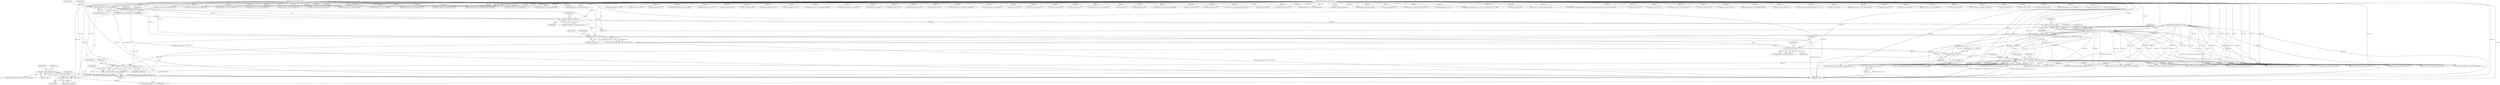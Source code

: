 digraph "0_ghostscript_8a3257b01faa899dd9b5e35c6bb3403cd709c371@pointer" {
"1000163" [label="(Call,pdf_is_int(ctx, obj) && proc->op_j)"];
"1000164" [label="(Call,pdf_is_int(ctx, obj))"];
"1000158" [label="(Call,pdf_dict_get(ctx, dict, PDF_NAME_LJ))"];
"1000141" [label="(Call,pdf_is_int(ctx, obj))"];
"1000135" [label="(Call,pdf_dict_get(ctx, dict, PDF_NAME_LC))"];
"1000121" [label="(Call,pdf_is_number(ctx, obj))"];
"1000115" [label="(Call,pdf_dict_get(ctx, dict, PDF_NAME_LW))"];
"1000107" [label="(MethodParameterIn,fz_context *ctx)"];
"1000110" [label="(MethodParameterIn,pdf_obj *dict)"];
"1000113" [label="(Call,obj = pdf_dict_get(ctx, dict, PDF_NAME_LW))"];
"1000127" [label="(Call,proc->op_w(ctx, proc, pdf_to_real(ctx, obj)))"];
"1000130" [label="(Call,pdf_to_real(ctx, obj))"];
"1000108" [label="(MethodParameterIn,pdf_processor *proc)"];
"1000133" [label="(Call,obj = pdf_dict_get(ctx, dict, PDF_NAME_LC))"];
"1000147" [label="(Call,proc->op_J(ctx, proc, fz_clampi(pdf_to_int(ctx, obj), 0, 2)))"];
"1000151" [label="(Call,pdf_to_int(ctx, obj))"];
"1000150" [label="(Call,fz_clampi(pdf_to_int(ctx, obj), 0, 2))"];
"1000156" [label="(Call,obj = pdf_dict_get(ctx, dict, PDF_NAME_LJ))"];
"1000530" [label="(Call,proc->op_gs_BM(ctx, proc, pdf_to_name(ctx, obj)))"];
"1000129" [label="(Identifier,proc)"];
"1000705" [label="(Call,pdf_drop_xobject(ctx, xobj))"];
"1000119" [label="(ControlStructure,if (pdf_is_number(ctx, obj) && proc->op_w))"];
"1000243" [label="(Call,pdf_is_name(ctx, obj))"];
"1000454" [label="(Call,pdf_is_name(ctx, tr))"];
"1000585" [label="(Call,pdf_load_xobject(ctx, csi->doc, group))"];
"1000293" [label="(Call,pdf_array_get(ctx, obj, 0))"];
"1000538" [label="(Call,pdf_dict_get(ctx, dict, PDF_NAME_SMask))"];
"1000160" [label="(Identifier,dict)"];
"1000524" [label="(Call,pdf_is_name(ctx, obj))"];
"1000533" [label="(Call,pdf_to_name(ctx, obj))"];
"1000132" [label="(Identifier,obj)"];
"1000729" [label="(MethodReturn,RET)"];
"1000167" [label="(Call,proc->op_j)"];
"1000201" [label="(Call,pdf_dict_get(ctx, dict, PDF_NAME_D))"];
"1000224" [label="(Call,pdf_array_get(ctx, obj, 1))"];
"1000263" [label="(Call,pdf_is_number(ctx, obj))"];
"1000435" [label="(Call,pdf_name_eq(ctx, obj, PDF_NAME_Default))"];
"1000134" [label="(Identifier,obj)"];
"1000155" [label="(Literal,2)"];
"1000174" [label="(Call,pdf_to_int(ctx, obj))"];
"1000627" [label="(Call,fz_drop_colorspace(ctx, colorspace))"];
"1000128" [label="(Identifier,ctx)"];
"1000332" [label="(Call,pdf_drop_font(ctx, font))"];
"1000107" [label="(MethodParameterIn,fz_context *ctx)"];
"1000272" [label="(Call,pdf_to_real(ctx, obj))"];
"1000138" [label="(Identifier,PDF_NAME_LC)"];
"1000656" [label="(Call,pdf_array_get(ctx, bc, k))"];
"1000361" [label="(Call,pdf_dict_get(ctx, dict, PDF_NAME_op))"];
"1000483" [label="(Call,pdf_to_real(ctx, obj))"];
"1000667" [label="(Call,pdf_name_eq(ctx, s, PDF_NAME_Luminosity))"];
"1000257" [label="(Call,pdf_dict_get(ctx, dict, PDF_NAME_FL))"];
"1000148" [label="(Identifier,ctx)"];
"1000154" [label="(Literal,0)"];
"1000601" [label="(Call,fz_colorspace_n(ctx, colorspace))"];
"1000151" [label="(Call,pdf_to_int(ctx, obj))"];
"1000193" [label="(Call,proc->op_M(ctx, proc, pdf_to_real(ctx, obj)))"];
"1000142" [label="(Identifier,ctx)"];
"1000322" [label="(Call,proc->op_Tf(ctx, proc, \"ExtGState\", font, pdf_to_real(ctx, font_size)))"];
"1000500" [label="(Call,proc->op_gs_ca(ctx, proc, pdf_to_real(ctx, obj)))"];
"1000269" [label="(Call,proc->op_i(ctx, proc, pdf_to_real(ctx, obj)))"];
"1000118" [label="(Identifier,PDF_NAME_LW)"];
"1000149" [label="(Identifier,proc)"];
"1000381" [label="(Call,pdf_dict_get(ctx, dict, PDF_NAME_OPM))"];
"1000387" [label="(Call,pdf_is_int(ctx, obj))"];
"1000518" [label="(Call,pdf_array_get(ctx, obj, 0))"];
"1000120" [label="(Call,pdf_is_number(ctx, obj) && proc->op_w)"];
"1000125" [label="(Identifier,proc)"];
"1000283" [label="(Call,pdf_is_array(ctx, obj))"];
"1000637" [label="(Call,pdf_is_array(ctx, bc))"];
"1000401" [label="(Call,pdf_dict_get(ctx, dict, PDF_NAME_UseBlackPtComp))"];
"1000662" [label="(Call,pdf_dict_get(ctx, obj, PDF_NAME_S))"];
"1000480" [label="(Call,proc->op_gs_CA(ctx, proc, pdf_to_real(ctx, obj)))"];
"1000115" [label="(Call,pdf_dict_get(ctx, dict, PDF_NAME_LW))"];
"1000709" [label="(Call,fz_rethrow(ctx))"];
"1000110" [label="(MethodParameterIn,pdf_obj *dict)"];
"1000166" [label="(Identifier,obj)"];
"1000123" [label="(Identifier,obj)"];
"1000136" [label="(Identifier,ctx)"];
"1000116" [label="(Identifier,ctx)"];
"1000133" [label="(Call,obj = pdf_dict_get(ctx, dict, PDF_NAME_LC))"];
"1000376" [label="(Call,pdf_to_bool(ctx, obj))"];
"1000717" [label="(Call,pdf_name_eq(ctx, obj, PDF_NAME_None))"];
"1000513" [label="(Call,pdf_is_array(ctx, obj))"];
"1000714" [label="(Call,pdf_is_name(ctx, obj))"];
"1000121" [label="(Call,pdf_is_number(ctx, obj))"];
"1000108" [label="(MethodParameterIn,pdf_processor *proc)"];
"1000439" [label="(Call,fz_warn(ctx, \"ignoring transfer function\"))"];
"1000353" [label="(Call,proc->op_gs_OP(ctx, proc, pdf_to_bool(ctx, obj)))"];
"1000367" [label="(Call,pdf_is_bool(ctx, obj))"];
"1000217" [label="(Call,pdf_array_get(ctx, obj, 0))"];
"1000688" [label="(Call,pdf_name_eq(ctx, tr, PDF_NAME_Identity))"];
"1000130" [label="(Call,pdf_to_real(ctx, obj))"];
"1000232" [label="(Call,pdf_to_real(ctx, dash_phase))"];
"1000594" [label="(Call,pdf_xobject_colorspace(ctx, xobj))"];
"1000158" [label="(Call,pdf_dict_get(ctx, dict, PDF_NAME_LJ))"];
"1000113" [label="(Call,obj = pdf_dict_get(ctx, dict, PDF_NAME_LW))"];
"1000494" [label="(Call,pdf_is_number(ctx, obj))"];
"1000111" [label="(Block,)"];
"1000463" [label="(Call,fz_warn(ctx, \"ignoring transfer function\"))"];
"1000165" [label="(Identifier,ctx)"];
"1000468" [label="(Call,pdf_dict_get(ctx, dict, PDF_NAME_CA))"];
"1000300" [label="(Call,pdf_array_get(ctx, obj, 1))"];
"1000307" [label="(Call,load_font_or_hail_mary(ctx, csi->doc, csi->rdb, font_ref, 0, csi->cookie))"];
"1000580" [label="(Call,pdf_to_num(ctx, obj))"];
"1000692" [label="(Call,fz_warn(ctx, \"ignoring transfer function\"))"];
"1000159" [label="(Identifier,ctx)"];
"1000162" [label="(ControlStructure,if (pdf_is_int(ctx, obj) && proc->op_j))"];
"1000419" [label="(Call,pdf_dict_get(ctx, dict, PDF_NAME_TR2))"];
"1000156" [label="(Call,obj = pdf_dict_get(ctx, dict, PDF_NAME_LJ))"];
"1000171" [label="(Identifier,ctx)"];
"1000122" [label="(Identifier,ctx)"];
"1000576" [label="(Call,fz_throw(ctx, FZ_ERROR_SYNTAX, \"cannot load softmask xobject (%d 0 R)\", pdf_to_num(ctx, obj)))"];
"1000237" [label="(Call,pdf_dict_get(ctx, dict, PDF_NAME_RI))"];
"1000503" [label="(Call,pdf_to_real(ctx, obj))"];
"1000147" [label="(Call,proc->op_J(ctx, proc, fz_clampi(pdf_to_int(ctx, obj), 0, 2)))"];
"1000117" [label="(Identifier,dict)"];
"1000141" [label="(Call,pdf_is_int(ctx, obj))"];
"1000150" [label="(Call,fz_clampi(pdf_to_int(ctx, obj), 0, 2))"];
"1000252" [label="(Call,pdf_to_name(ctx, obj))"];
"1000569" [label="(Call,pdf_dict_get(ctx, obj, PDF_NAME_G))"];
"1000168" [label="(Identifier,proc)"];
"1000373" [label="(Call,proc->op_gs_op(ctx, proc, pdf_to_bool(ctx, obj)))"];
"1000474" [label="(Call,pdf_is_number(ctx, obj))"];
"1000187" [label="(Call,pdf_is_number(ctx, obj))"];
"1000430" [label="(Call,pdf_name_eq(ctx, obj, PDF_NAME_Identity))"];
"1000327" [label="(Call,pdf_to_real(ctx, font_size))"];
"1000152" [label="(Identifier,ctx)"];
"1000393" [label="(Call,proc->op_gs_OPM(ctx, proc, pdf_to_int(ctx, obj)))"];
"1000164" [label="(Call,pdf_is_int(ctx, obj))"];
"1000127" [label="(Call,proc->op_w(ctx, proc, pdf_to_real(ctx, obj)))"];
"1000654" [label="(Call,pdf_to_real(ctx, pdf_array_get(ctx, bc, k)))"];
"1000396" [label="(Call,pdf_to_int(ctx, obj))"];
"1000137" [label="(Identifier,dict)"];
"1000140" [label="(Call,pdf_is_int(ctx, obj) && proc->op_J)"];
"1000153" [label="(Identifier,obj)"];
"1000459" [label="(Call,pdf_name_eq(ctx, tr, PDF_NAME_Identity))"];
"1000347" [label="(Call,pdf_is_bool(ctx, obj))"];
"1000145" [label="(Identifier,proc)"];
"1000424" [label="(Call,pdf_is_name(ctx, obj))"];
"1000341" [label="(Call,pdf_dict_get(ctx, dict, PDF_NAME_OP))"];
"1000680" [label="(Call,pdf_dict_get(ctx, obj, PDF_NAME_TR))"];
"1000170" [label="(Call,proc->op_j(ctx, proc, fz_clampi(pdf_to_int(ctx, obj), 0, 2)))"];
"1000139" [label="(ControlStructure,if (pdf_is_int(ctx, obj) && proc->op_J))"];
"1000161" [label="(Identifier,PDF_NAME_LJ)"];
"1000207" [label="(Call,pdf_is_array(ctx, obj))"];
"1000163" [label="(Call,pdf_is_int(ctx, obj) && proc->op_j)"];
"1000114" [label="(Identifier,obj)"];
"1000619" [label="(Call,fz_colorspace_is_cmyk(ctx, colorspace))"];
"1000695" [label="(Call,proc->op_gs_SMask(ctx, proc, xobj, csi->rdb, softmask_bc, luminosity))"];
"1000356" [label="(Call,pdf_to_bool(ctx, obj))"];
"1000488" [label="(Call,pdf_dict_get(ctx, dict, PDF_NAME_ca))"];
"1000143" [label="(Identifier,obj)"];
"1000180" [label="(Identifier,obj)"];
"1000157" [label="(Identifier,obj)"];
"1000548" [label="(Call,pdf_is_dict(ctx, obj))"];
"1000413" [label="(Call,proc->op_gs_UseBlackPtComp(ctx, proc, obj))"];
"1000407" [label="(Call,pdf_is_name(ctx, obj))"];
"1000181" [label="(Call,pdf_dict_get(ctx, dict, PDF_NAME_ML))"];
"1000135" [label="(Call,pdf_dict_get(ctx, dict, PDF_NAME_LC))"];
"1000632" [label="(Call,pdf_dict_get(ctx, obj, PDF_NAME_BC))"];
"1000722" [label="(Call,proc->op_gs_SMask(ctx, proc, NULL, NULL, NULL, 0))"];
"1000228" [label="(Call,proc->op_d(ctx, proc, dash_array, pdf_to_real(ctx, dash_phase)))"];
"1000196" [label="(Call,pdf_to_real(ctx, obj))"];
"1000449" [label="(Call,pdf_dict_get(ctx, dict, PDF_NAME_TR))"];
"1000131" [label="(Identifier,ctx)"];
"1000508" [label="(Call,pdf_dict_get(ctx, dict, PDF_NAME_BM))"];
"1000337" [label="(Call,fz_rethrow(ctx))"];
"1000249" [label="(Call,proc->op_ri(ctx, proc, pdf_to_name(ctx, obj)))"];
"1000277" [label="(Call,pdf_dict_get(ctx, dict, PDF_NAME_Font))"];
"1000163" -> "1000162"  [label="AST: "];
"1000163" -> "1000164"  [label="CFG: "];
"1000163" -> "1000167"  [label="CFG: "];
"1000164" -> "1000163"  [label="AST: "];
"1000167" -> "1000163"  [label="AST: "];
"1000171" -> "1000163"  [label="CFG: "];
"1000180" -> "1000163"  [label="CFG: "];
"1000163" -> "1000729"  [label="DDG: proc->op_j"];
"1000163" -> "1000729"  [label="DDG: pdf_is_int(ctx, obj) && proc->op_j"];
"1000164" -> "1000163"  [label="DDG: ctx"];
"1000164" -> "1000163"  [label="DDG: obj"];
"1000164" -> "1000166"  [label="CFG: "];
"1000165" -> "1000164"  [label="AST: "];
"1000166" -> "1000164"  [label="AST: "];
"1000168" -> "1000164"  [label="CFG: "];
"1000158" -> "1000164"  [label="DDG: ctx"];
"1000107" -> "1000164"  [label="DDG: ctx"];
"1000156" -> "1000164"  [label="DDG: obj"];
"1000164" -> "1000174"  [label="DDG: ctx"];
"1000164" -> "1000174"  [label="DDG: obj"];
"1000164" -> "1000181"  [label="DDG: ctx"];
"1000158" -> "1000156"  [label="AST: "];
"1000158" -> "1000161"  [label="CFG: "];
"1000159" -> "1000158"  [label="AST: "];
"1000160" -> "1000158"  [label="AST: "];
"1000161" -> "1000158"  [label="AST: "];
"1000156" -> "1000158"  [label="CFG: "];
"1000158" -> "1000729"  [label="DDG: PDF_NAME_LJ"];
"1000158" -> "1000156"  [label="DDG: ctx"];
"1000158" -> "1000156"  [label="DDG: dict"];
"1000158" -> "1000156"  [label="DDG: PDF_NAME_LJ"];
"1000141" -> "1000158"  [label="DDG: ctx"];
"1000147" -> "1000158"  [label="DDG: ctx"];
"1000107" -> "1000158"  [label="DDG: ctx"];
"1000135" -> "1000158"  [label="DDG: dict"];
"1000110" -> "1000158"  [label="DDG: dict"];
"1000158" -> "1000181"  [label="DDG: dict"];
"1000141" -> "1000140"  [label="AST: "];
"1000141" -> "1000143"  [label="CFG: "];
"1000142" -> "1000141"  [label="AST: "];
"1000143" -> "1000141"  [label="AST: "];
"1000145" -> "1000141"  [label="CFG: "];
"1000140" -> "1000141"  [label="CFG: "];
"1000141" -> "1000140"  [label="DDG: ctx"];
"1000141" -> "1000140"  [label="DDG: obj"];
"1000135" -> "1000141"  [label="DDG: ctx"];
"1000107" -> "1000141"  [label="DDG: ctx"];
"1000133" -> "1000141"  [label="DDG: obj"];
"1000141" -> "1000151"  [label="DDG: ctx"];
"1000141" -> "1000151"  [label="DDG: obj"];
"1000135" -> "1000133"  [label="AST: "];
"1000135" -> "1000138"  [label="CFG: "];
"1000136" -> "1000135"  [label="AST: "];
"1000137" -> "1000135"  [label="AST: "];
"1000138" -> "1000135"  [label="AST: "];
"1000133" -> "1000135"  [label="CFG: "];
"1000135" -> "1000729"  [label="DDG: PDF_NAME_LC"];
"1000135" -> "1000133"  [label="DDG: ctx"];
"1000135" -> "1000133"  [label="DDG: dict"];
"1000135" -> "1000133"  [label="DDG: PDF_NAME_LC"];
"1000121" -> "1000135"  [label="DDG: ctx"];
"1000127" -> "1000135"  [label="DDG: ctx"];
"1000107" -> "1000135"  [label="DDG: ctx"];
"1000115" -> "1000135"  [label="DDG: dict"];
"1000110" -> "1000135"  [label="DDG: dict"];
"1000121" -> "1000120"  [label="AST: "];
"1000121" -> "1000123"  [label="CFG: "];
"1000122" -> "1000121"  [label="AST: "];
"1000123" -> "1000121"  [label="AST: "];
"1000125" -> "1000121"  [label="CFG: "];
"1000120" -> "1000121"  [label="CFG: "];
"1000121" -> "1000120"  [label="DDG: ctx"];
"1000121" -> "1000120"  [label="DDG: obj"];
"1000115" -> "1000121"  [label="DDG: ctx"];
"1000107" -> "1000121"  [label="DDG: ctx"];
"1000113" -> "1000121"  [label="DDG: obj"];
"1000121" -> "1000130"  [label="DDG: ctx"];
"1000121" -> "1000130"  [label="DDG: obj"];
"1000115" -> "1000113"  [label="AST: "];
"1000115" -> "1000118"  [label="CFG: "];
"1000116" -> "1000115"  [label="AST: "];
"1000117" -> "1000115"  [label="AST: "];
"1000118" -> "1000115"  [label="AST: "];
"1000113" -> "1000115"  [label="CFG: "];
"1000115" -> "1000729"  [label="DDG: PDF_NAME_LW"];
"1000115" -> "1000113"  [label="DDG: ctx"];
"1000115" -> "1000113"  [label="DDG: dict"];
"1000115" -> "1000113"  [label="DDG: PDF_NAME_LW"];
"1000107" -> "1000115"  [label="DDG: ctx"];
"1000110" -> "1000115"  [label="DDG: dict"];
"1000107" -> "1000106"  [label="AST: "];
"1000107" -> "1000729"  [label="DDG: ctx"];
"1000107" -> "1000127"  [label="DDG: ctx"];
"1000107" -> "1000130"  [label="DDG: ctx"];
"1000107" -> "1000147"  [label="DDG: ctx"];
"1000107" -> "1000151"  [label="DDG: ctx"];
"1000107" -> "1000170"  [label="DDG: ctx"];
"1000107" -> "1000174"  [label="DDG: ctx"];
"1000107" -> "1000181"  [label="DDG: ctx"];
"1000107" -> "1000187"  [label="DDG: ctx"];
"1000107" -> "1000193"  [label="DDG: ctx"];
"1000107" -> "1000196"  [label="DDG: ctx"];
"1000107" -> "1000201"  [label="DDG: ctx"];
"1000107" -> "1000207"  [label="DDG: ctx"];
"1000107" -> "1000217"  [label="DDG: ctx"];
"1000107" -> "1000224"  [label="DDG: ctx"];
"1000107" -> "1000228"  [label="DDG: ctx"];
"1000107" -> "1000232"  [label="DDG: ctx"];
"1000107" -> "1000237"  [label="DDG: ctx"];
"1000107" -> "1000243"  [label="DDG: ctx"];
"1000107" -> "1000249"  [label="DDG: ctx"];
"1000107" -> "1000252"  [label="DDG: ctx"];
"1000107" -> "1000257"  [label="DDG: ctx"];
"1000107" -> "1000263"  [label="DDG: ctx"];
"1000107" -> "1000269"  [label="DDG: ctx"];
"1000107" -> "1000272"  [label="DDG: ctx"];
"1000107" -> "1000277"  [label="DDG: ctx"];
"1000107" -> "1000283"  [label="DDG: ctx"];
"1000107" -> "1000293"  [label="DDG: ctx"];
"1000107" -> "1000300"  [label="DDG: ctx"];
"1000107" -> "1000307"  [label="DDG: ctx"];
"1000107" -> "1000322"  [label="DDG: ctx"];
"1000107" -> "1000327"  [label="DDG: ctx"];
"1000107" -> "1000332"  [label="DDG: ctx"];
"1000107" -> "1000337"  [label="DDG: ctx"];
"1000107" -> "1000341"  [label="DDG: ctx"];
"1000107" -> "1000347"  [label="DDG: ctx"];
"1000107" -> "1000353"  [label="DDG: ctx"];
"1000107" -> "1000356"  [label="DDG: ctx"];
"1000107" -> "1000361"  [label="DDG: ctx"];
"1000107" -> "1000367"  [label="DDG: ctx"];
"1000107" -> "1000373"  [label="DDG: ctx"];
"1000107" -> "1000376"  [label="DDG: ctx"];
"1000107" -> "1000381"  [label="DDG: ctx"];
"1000107" -> "1000387"  [label="DDG: ctx"];
"1000107" -> "1000393"  [label="DDG: ctx"];
"1000107" -> "1000396"  [label="DDG: ctx"];
"1000107" -> "1000401"  [label="DDG: ctx"];
"1000107" -> "1000407"  [label="DDG: ctx"];
"1000107" -> "1000413"  [label="DDG: ctx"];
"1000107" -> "1000419"  [label="DDG: ctx"];
"1000107" -> "1000424"  [label="DDG: ctx"];
"1000107" -> "1000430"  [label="DDG: ctx"];
"1000107" -> "1000435"  [label="DDG: ctx"];
"1000107" -> "1000439"  [label="DDG: ctx"];
"1000107" -> "1000449"  [label="DDG: ctx"];
"1000107" -> "1000454"  [label="DDG: ctx"];
"1000107" -> "1000459"  [label="DDG: ctx"];
"1000107" -> "1000463"  [label="DDG: ctx"];
"1000107" -> "1000468"  [label="DDG: ctx"];
"1000107" -> "1000474"  [label="DDG: ctx"];
"1000107" -> "1000480"  [label="DDG: ctx"];
"1000107" -> "1000483"  [label="DDG: ctx"];
"1000107" -> "1000488"  [label="DDG: ctx"];
"1000107" -> "1000494"  [label="DDG: ctx"];
"1000107" -> "1000500"  [label="DDG: ctx"];
"1000107" -> "1000503"  [label="DDG: ctx"];
"1000107" -> "1000508"  [label="DDG: ctx"];
"1000107" -> "1000513"  [label="DDG: ctx"];
"1000107" -> "1000518"  [label="DDG: ctx"];
"1000107" -> "1000524"  [label="DDG: ctx"];
"1000107" -> "1000530"  [label="DDG: ctx"];
"1000107" -> "1000533"  [label="DDG: ctx"];
"1000107" -> "1000538"  [label="DDG: ctx"];
"1000107" -> "1000548"  [label="DDG: ctx"];
"1000107" -> "1000569"  [label="DDG: ctx"];
"1000107" -> "1000576"  [label="DDG: ctx"];
"1000107" -> "1000580"  [label="DDG: ctx"];
"1000107" -> "1000585"  [label="DDG: ctx"];
"1000107" -> "1000594"  [label="DDG: ctx"];
"1000107" -> "1000601"  [label="DDG: ctx"];
"1000107" -> "1000619"  [label="DDG: ctx"];
"1000107" -> "1000627"  [label="DDG: ctx"];
"1000107" -> "1000632"  [label="DDG: ctx"];
"1000107" -> "1000637"  [label="DDG: ctx"];
"1000107" -> "1000654"  [label="DDG: ctx"];
"1000107" -> "1000656"  [label="DDG: ctx"];
"1000107" -> "1000662"  [label="DDG: ctx"];
"1000107" -> "1000667"  [label="DDG: ctx"];
"1000107" -> "1000680"  [label="DDG: ctx"];
"1000107" -> "1000688"  [label="DDG: ctx"];
"1000107" -> "1000692"  [label="DDG: ctx"];
"1000107" -> "1000695"  [label="DDG: ctx"];
"1000107" -> "1000705"  [label="DDG: ctx"];
"1000107" -> "1000709"  [label="DDG: ctx"];
"1000107" -> "1000714"  [label="DDG: ctx"];
"1000107" -> "1000717"  [label="DDG: ctx"];
"1000107" -> "1000722"  [label="DDG: ctx"];
"1000110" -> "1000106"  [label="AST: "];
"1000110" -> "1000729"  [label="DDG: dict"];
"1000110" -> "1000181"  [label="DDG: dict"];
"1000110" -> "1000201"  [label="DDG: dict"];
"1000110" -> "1000237"  [label="DDG: dict"];
"1000110" -> "1000257"  [label="DDG: dict"];
"1000110" -> "1000277"  [label="DDG: dict"];
"1000110" -> "1000341"  [label="DDG: dict"];
"1000110" -> "1000361"  [label="DDG: dict"];
"1000110" -> "1000381"  [label="DDG: dict"];
"1000110" -> "1000401"  [label="DDG: dict"];
"1000110" -> "1000419"  [label="DDG: dict"];
"1000110" -> "1000449"  [label="DDG: dict"];
"1000110" -> "1000468"  [label="DDG: dict"];
"1000110" -> "1000488"  [label="DDG: dict"];
"1000110" -> "1000508"  [label="DDG: dict"];
"1000110" -> "1000538"  [label="DDG: dict"];
"1000113" -> "1000111"  [label="AST: "];
"1000114" -> "1000113"  [label="AST: "];
"1000122" -> "1000113"  [label="CFG: "];
"1000113" -> "1000729"  [label="DDG: pdf_dict_get(ctx, dict, PDF_NAME_LW)"];
"1000127" -> "1000119"  [label="AST: "];
"1000127" -> "1000130"  [label="CFG: "];
"1000128" -> "1000127"  [label="AST: "];
"1000129" -> "1000127"  [label="AST: "];
"1000130" -> "1000127"  [label="AST: "];
"1000134" -> "1000127"  [label="CFG: "];
"1000127" -> "1000729"  [label="DDG: pdf_to_real(ctx, obj)"];
"1000127" -> "1000729"  [label="DDG: proc"];
"1000127" -> "1000729"  [label="DDG: proc->op_w(ctx, proc, pdf_to_real(ctx, obj))"];
"1000130" -> "1000127"  [label="DDG: ctx"];
"1000130" -> "1000127"  [label="DDG: obj"];
"1000108" -> "1000127"  [label="DDG: proc"];
"1000127" -> "1000147"  [label="DDG: proc"];
"1000127" -> "1000170"  [label="DDG: proc"];
"1000127" -> "1000193"  [label="DDG: proc"];
"1000127" -> "1000228"  [label="DDG: proc"];
"1000127" -> "1000249"  [label="DDG: proc"];
"1000127" -> "1000269"  [label="DDG: proc"];
"1000127" -> "1000322"  [label="DDG: proc"];
"1000127" -> "1000353"  [label="DDG: proc"];
"1000127" -> "1000373"  [label="DDG: proc"];
"1000127" -> "1000393"  [label="DDG: proc"];
"1000127" -> "1000413"  [label="DDG: proc"];
"1000127" -> "1000480"  [label="DDG: proc"];
"1000127" -> "1000500"  [label="DDG: proc"];
"1000127" -> "1000530"  [label="DDG: proc"];
"1000127" -> "1000695"  [label="DDG: proc"];
"1000127" -> "1000722"  [label="DDG: proc"];
"1000130" -> "1000132"  [label="CFG: "];
"1000131" -> "1000130"  [label="AST: "];
"1000132" -> "1000130"  [label="AST: "];
"1000108" -> "1000106"  [label="AST: "];
"1000108" -> "1000729"  [label="DDG: proc"];
"1000108" -> "1000147"  [label="DDG: proc"];
"1000108" -> "1000170"  [label="DDG: proc"];
"1000108" -> "1000193"  [label="DDG: proc"];
"1000108" -> "1000228"  [label="DDG: proc"];
"1000108" -> "1000249"  [label="DDG: proc"];
"1000108" -> "1000269"  [label="DDG: proc"];
"1000108" -> "1000322"  [label="DDG: proc"];
"1000108" -> "1000353"  [label="DDG: proc"];
"1000108" -> "1000373"  [label="DDG: proc"];
"1000108" -> "1000393"  [label="DDG: proc"];
"1000108" -> "1000413"  [label="DDG: proc"];
"1000108" -> "1000480"  [label="DDG: proc"];
"1000108" -> "1000500"  [label="DDG: proc"];
"1000108" -> "1000530"  [label="DDG: proc"];
"1000108" -> "1000695"  [label="DDG: proc"];
"1000108" -> "1000722"  [label="DDG: proc"];
"1000133" -> "1000111"  [label="AST: "];
"1000134" -> "1000133"  [label="AST: "];
"1000142" -> "1000133"  [label="CFG: "];
"1000133" -> "1000729"  [label="DDG: pdf_dict_get(ctx, dict, PDF_NAME_LC)"];
"1000147" -> "1000139"  [label="AST: "];
"1000147" -> "1000150"  [label="CFG: "];
"1000148" -> "1000147"  [label="AST: "];
"1000149" -> "1000147"  [label="AST: "];
"1000150" -> "1000147"  [label="AST: "];
"1000157" -> "1000147"  [label="CFG: "];
"1000147" -> "1000729"  [label="DDG: proc"];
"1000147" -> "1000729"  [label="DDG: fz_clampi(pdf_to_int(ctx, obj), 0, 2)"];
"1000147" -> "1000729"  [label="DDG: proc->op_J(ctx, proc, fz_clampi(pdf_to_int(ctx, obj), 0, 2))"];
"1000151" -> "1000147"  [label="DDG: ctx"];
"1000150" -> "1000147"  [label="DDG: pdf_to_int(ctx, obj)"];
"1000150" -> "1000147"  [label="DDG: 0"];
"1000150" -> "1000147"  [label="DDG: 2"];
"1000147" -> "1000170"  [label="DDG: proc"];
"1000147" -> "1000193"  [label="DDG: proc"];
"1000147" -> "1000228"  [label="DDG: proc"];
"1000147" -> "1000249"  [label="DDG: proc"];
"1000147" -> "1000269"  [label="DDG: proc"];
"1000147" -> "1000322"  [label="DDG: proc"];
"1000147" -> "1000353"  [label="DDG: proc"];
"1000147" -> "1000373"  [label="DDG: proc"];
"1000147" -> "1000393"  [label="DDG: proc"];
"1000147" -> "1000413"  [label="DDG: proc"];
"1000147" -> "1000480"  [label="DDG: proc"];
"1000147" -> "1000500"  [label="DDG: proc"];
"1000147" -> "1000530"  [label="DDG: proc"];
"1000147" -> "1000695"  [label="DDG: proc"];
"1000147" -> "1000722"  [label="DDG: proc"];
"1000151" -> "1000150"  [label="AST: "];
"1000151" -> "1000153"  [label="CFG: "];
"1000152" -> "1000151"  [label="AST: "];
"1000153" -> "1000151"  [label="AST: "];
"1000154" -> "1000151"  [label="CFG: "];
"1000151" -> "1000150"  [label="DDG: ctx"];
"1000151" -> "1000150"  [label="DDG: obj"];
"1000150" -> "1000155"  [label="CFG: "];
"1000154" -> "1000150"  [label="AST: "];
"1000155" -> "1000150"  [label="AST: "];
"1000150" -> "1000729"  [label="DDG: pdf_to_int(ctx, obj)"];
"1000156" -> "1000111"  [label="AST: "];
"1000157" -> "1000156"  [label="AST: "];
"1000165" -> "1000156"  [label="CFG: "];
"1000156" -> "1000729"  [label="DDG: pdf_dict_get(ctx, dict, PDF_NAME_LJ)"];
}
